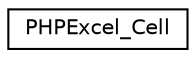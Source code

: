 digraph "Иерархия классов. Графический вид."
{
  edge [fontname="Helvetica",fontsize="10",labelfontname="Helvetica",labelfontsize="10"];
  node [fontname="Helvetica",fontsize="10",shape=record];
  rankdir="LR";
  Node0 [label="PHPExcel_Cell",height=0.2,width=0.4,color="black", fillcolor="white", style="filled",URL="$class_p_h_p_excel___cell.html"];
}
